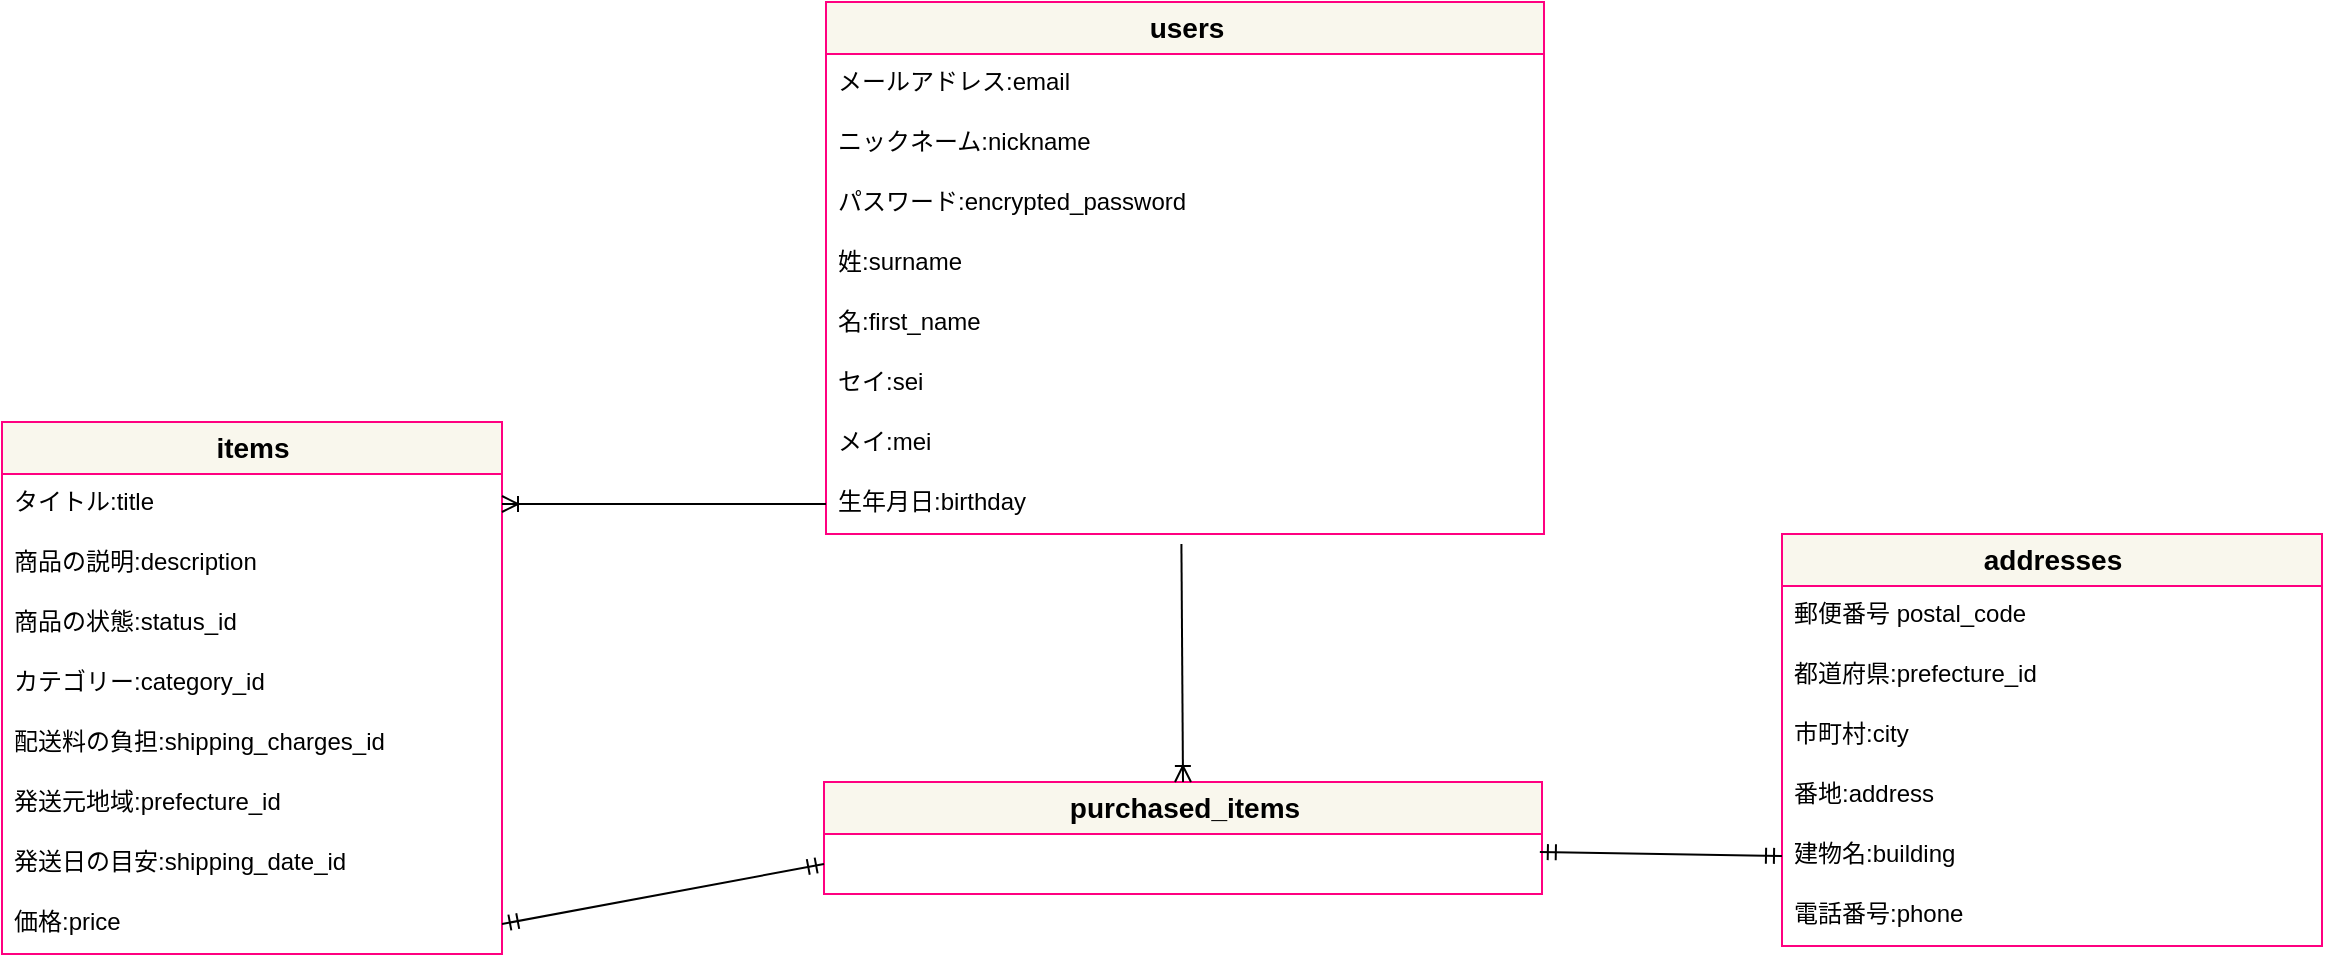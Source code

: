 <mxfile>
    <diagram id="pi56ZU3cPOmDDLXdVbHf" name="ページ1">
        <mxGraphModel dx="1350" dy="557" grid="1" gridSize="10" guides="1" tooltips="1" connect="1" arrows="1" fold="1" page="1" pageScale="1" pageWidth="1654" pageHeight="1169" math="0" shadow="0">
            <root>
                <mxCell id="0"/>
                <mxCell id="1" parent="0"/>
                <mxCell id="8" value="&lt;font color=&quot;#000000&quot;&gt;&lt;b&gt;items&lt;/b&gt;&lt;/font&gt;" style="swimlane;fontStyle=0;childLayout=stackLayout;horizontal=1;startSize=26;horizontalStack=0;resizeParent=1;resizeParentMax=0;resizeLast=0;collapsible=1;marginBottom=0;align=center;fontSize=14;strokeColor=#FF0080;fillColor=#f9f7ed;html=1;" parent="1" vertex="1">
                    <mxGeometry x="150" y="220" width="250" height="266" as="geometry"/>
                </mxCell>
                <mxCell id="11" value="タイトル:title" style="text;strokeColor=none;fillColor=none;spacingLeft=4;spacingRight=4;overflow=hidden;rotatable=0;points=[[0,0.5],[1,0.5]];portConstraint=eastwest;fontSize=12;" parent="8" vertex="1">
                    <mxGeometry y="26" width="250" height="30" as="geometry"/>
                </mxCell>
                <mxCell id="70" value="商品の説明:description" style="text;strokeColor=none;fillColor=none;spacingLeft=4;spacingRight=4;overflow=hidden;rotatable=0;points=[[0,0.5],[1,0.5]];portConstraint=eastwest;fontSize=12;" parent="8" vertex="1">
                    <mxGeometry y="56" width="250" height="30" as="geometry"/>
                </mxCell>
                <mxCell id="65" value="商品の状態:status_id" style="text;strokeColor=none;fillColor=none;spacingLeft=4;spacingRight=4;overflow=hidden;rotatable=0;points=[[0,0.5],[1,0.5]];portConstraint=eastwest;fontSize=12;" parent="8" vertex="1">
                    <mxGeometry y="86" width="250" height="30" as="geometry"/>
                </mxCell>
                <mxCell id="64" value="カテゴリー:category_id" style="text;strokeColor=none;fillColor=none;spacingLeft=4;spacingRight=4;overflow=hidden;rotatable=0;points=[[0,0.5],[1,0.5]];portConstraint=eastwest;fontSize=12;" parent="8" vertex="1">
                    <mxGeometry y="116" width="250" height="30" as="geometry"/>
                </mxCell>
                <mxCell id="66" value="配送料の負担:shipping_charges_id" style="text;strokeColor=none;fillColor=none;spacingLeft=4;spacingRight=4;overflow=hidden;rotatable=0;points=[[0,0.5],[1,0.5]];portConstraint=eastwest;fontSize=12;" parent="8" vertex="1">
                    <mxGeometry y="146" width="250" height="30" as="geometry"/>
                </mxCell>
                <mxCell id="67" value="発送元地域:prefecture_id" style="text;strokeColor=none;fillColor=none;spacingLeft=4;spacingRight=4;overflow=hidden;rotatable=0;points=[[0,0.5],[1,0.5]];portConstraint=eastwest;fontSize=12;" parent="8" vertex="1">
                    <mxGeometry y="176" width="250" height="30" as="geometry"/>
                </mxCell>
                <mxCell id="90" value="発送日の目安:shipping_date_id" style="text;strokeColor=none;fillColor=none;spacingLeft=4;spacingRight=4;overflow=hidden;rotatable=0;points=[[0,0.5],[1,0.5]];portConstraint=eastwest;fontSize=12;" vertex="1" parent="8">
                    <mxGeometry y="206" width="250" height="30" as="geometry"/>
                </mxCell>
                <mxCell id="68" value="価格:price" style="text;strokeColor=none;fillColor=none;spacingLeft=4;spacingRight=4;overflow=hidden;rotatable=0;points=[[0,0.5],[1,0.5]];portConstraint=eastwest;fontSize=12;" parent="8" vertex="1">
                    <mxGeometry y="236" width="250" height="30" as="geometry"/>
                </mxCell>
                <mxCell id="12" value="&lt;font color=&quot;#000000&quot;&gt;&lt;b&gt;purchased_items&lt;/b&gt;&lt;/font&gt;" style="swimlane;fontStyle=0;childLayout=stackLayout;horizontal=1;startSize=26;horizontalStack=0;resizeParent=1;resizeParentMax=0;resizeLast=0;collapsible=1;marginBottom=0;align=center;fontSize=14;strokeColor=#FF0080;fillColor=#f9f7ed;html=1;" parent="1" vertex="1">
                    <mxGeometry x="561" y="400" width="359" height="56" as="geometry"/>
                </mxCell>
                <mxCell id="16" value="&lt;font color=&quot;#000000&quot;&gt;addresses&lt;/font&gt;" style="swimlane;fontStyle=1;childLayout=stackLayout;horizontal=1;startSize=26;horizontalStack=0;resizeParent=1;resizeParentMax=0;resizeLast=0;collapsible=1;marginBottom=0;align=center;fontSize=14;strokeColor=#FF0080;fillColor=#f9f7ed;html=1;" parent="1" vertex="1">
                    <mxGeometry x="1040" y="276" width="270" height="206" as="geometry"/>
                </mxCell>
                <mxCell id="17" value="郵便番号 postal_code" style="text;strokeColor=none;fillColor=none;spacingLeft=4;spacingRight=4;overflow=hidden;rotatable=0;points=[[0,0.5],[1,0.5]];portConstraint=eastwest;fontSize=12;" parent="16" vertex="1">
                    <mxGeometry y="26" width="270" height="30" as="geometry"/>
                </mxCell>
                <mxCell id="18" value="都道府県:prefecture_id" style="text;strokeColor=none;fillColor=none;spacingLeft=4;spacingRight=4;overflow=hidden;rotatable=0;points=[[0,0.5],[1,0.5]];portConstraint=eastwest;fontSize=12;" parent="16" vertex="1">
                    <mxGeometry y="56" width="270" height="30" as="geometry"/>
                </mxCell>
                <mxCell id="19" value="市町村:city" style="text;strokeColor=none;fillColor=none;spacingLeft=4;spacingRight=4;overflow=hidden;rotatable=0;points=[[0,0.5],[1,0.5]];portConstraint=eastwest;fontSize=12;" parent="16" vertex="1">
                    <mxGeometry y="86" width="270" height="30" as="geometry"/>
                </mxCell>
                <mxCell id="72" value="番地:address" style="text;strokeColor=none;fillColor=none;spacingLeft=4;spacingRight=4;overflow=hidden;rotatable=0;points=[[0,0.5],[1,0.5]];portConstraint=eastwest;fontSize=12;" parent="16" vertex="1">
                    <mxGeometry y="116" width="270" height="30" as="geometry"/>
                </mxCell>
                <mxCell id="73" value="建物名:building" style="text;strokeColor=none;fillColor=none;spacingLeft=4;spacingRight=4;overflow=hidden;rotatable=0;points=[[0,0.5],[1,0.5]];portConstraint=eastwest;fontSize=12;" parent="16" vertex="1">
                    <mxGeometry y="146" width="270" height="30" as="geometry"/>
                </mxCell>
                <mxCell id="74" value="電話番号:phone" style="text;strokeColor=none;fillColor=none;spacingLeft=4;spacingRight=4;overflow=hidden;rotatable=0;points=[[0,0.5],[1,0.5]];portConstraint=eastwest;fontSize=12;" parent="16" vertex="1">
                    <mxGeometry y="176" width="270" height="30" as="geometry"/>
                </mxCell>
                <mxCell id="21" value="&lt;font color=&quot;#000000&quot;&gt;&lt;b&gt;users&lt;br&gt;&lt;/b&gt;&lt;/font&gt;" style="swimlane;fontStyle=0;childLayout=stackLayout;horizontal=1;startSize=26;horizontalStack=0;resizeParent=1;resizeParentMax=0;resizeLast=0;collapsible=1;marginBottom=0;align=center;fontSize=14;strokeColor=#FF0080;fillColor=#f9f7ed;html=1;" parent="1" vertex="1">
                    <mxGeometry x="562" y="10" width="359" height="266" as="geometry"/>
                </mxCell>
                <mxCell id="62" value="メールアドレス:email" style="text;strokeColor=none;fillColor=none;spacingLeft=4;spacingRight=4;overflow=hidden;rotatable=0;points=[[0,0.5],[1,0.5]];portConstraint=eastwest;fontSize=12;" parent="21" vertex="1">
                    <mxGeometry y="26" width="359" height="30" as="geometry"/>
                </mxCell>
                <mxCell id="22" value="ニックネーム:nickname" style="text;strokeColor=none;fillColor=none;spacingLeft=4;spacingRight=4;overflow=hidden;rotatable=0;points=[[0,0.5],[1,0.5]];portConstraint=eastwest;fontSize=12;" parent="21" vertex="1">
                    <mxGeometry y="56" width="359" height="30" as="geometry"/>
                </mxCell>
                <mxCell id="23" value="パスワード:encrypted_password &#10;&#10;" style="text;strokeColor=none;fillColor=none;spacingLeft=4;spacingRight=4;overflow=hidden;rotatable=0;points=[[0,0.5],[1,0.5]];portConstraint=eastwest;fontSize=12;" parent="21" vertex="1">
                    <mxGeometry y="86" width="359" height="30" as="geometry"/>
                </mxCell>
                <mxCell id="24" value="姓:surname" style="text;strokeColor=none;fillColor=none;spacingLeft=4;spacingRight=4;overflow=hidden;rotatable=0;points=[[0,0.5],[1,0.5]];portConstraint=eastwest;fontSize=12;" parent="21" vertex="1">
                    <mxGeometry y="116" width="359" height="30" as="geometry"/>
                </mxCell>
                <mxCell id="52" value="名:first_name" style="text;strokeColor=none;fillColor=none;spacingLeft=4;spacingRight=4;overflow=hidden;rotatable=0;points=[[0,0.5],[1,0.5]];portConstraint=eastwest;fontSize=12;" parent="21" vertex="1">
                    <mxGeometry y="146" width="359" height="30" as="geometry"/>
                </mxCell>
                <mxCell id="53" value="セイ:sei" style="text;strokeColor=none;fillColor=none;spacingLeft=4;spacingRight=4;overflow=hidden;rotatable=0;points=[[0,0.5],[1,0.5]];portConstraint=eastwest;fontSize=12;" parent="21" vertex="1">
                    <mxGeometry y="176" width="359" height="30" as="geometry"/>
                </mxCell>
                <mxCell id="55" value="メイ:mei" style="text;strokeColor=none;fillColor=none;spacingLeft=4;spacingRight=4;overflow=hidden;rotatable=0;points=[[0,0.5],[1,0.5]];portConstraint=eastwest;fontSize=12;" parent="21" vertex="1">
                    <mxGeometry y="206" width="359" height="30" as="geometry"/>
                </mxCell>
                <mxCell id="61" value="生年月日:birthday" style="text;strokeColor=none;fillColor=none;spacingLeft=4;spacingRight=4;overflow=hidden;rotatable=0;points=[[0,0.5],[1,0.5]];portConstraint=eastwest;fontSize=12;" parent="21" vertex="1">
                    <mxGeometry y="236" width="359" height="30" as="geometry"/>
                </mxCell>
                <mxCell id="81" value="" style="fontSize=12;html=1;endArrow=ERoneToMany;jumpSize=20;strokeWidth=1;entryX=1;entryY=0.5;entryDx=0;entryDy=0;exitX=0;exitY=0.5;exitDx=0;exitDy=0;" parent="1" source="61" target="11" edge="1">
                    <mxGeometry width="100" height="100" relative="1" as="geometry">
                        <mxPoint x="540" y="261" as="sourcePoint"/>
                        <mxPoint x="410" y="261" as="targetPoint"/>
                    </mxGeometry>
                </mxCell>
                <mxCell id="84" value="" style="fontSize=12;html=1;endArrow=ERoneToMany;strokeWidth=1;entryX=0.5;entryY=0;entryDx=0;entryDy=0;exitX=0.495;exitY=1.167;exitDx=0;exitDy=0;exitPerimeter=0;" parent="1" source="61" target="12" edge="1">
                    <mxGeometry width="100" height="100" relative="1" as="geometry">
                        <mxPoint x="410" y="370" as="sourcePoint"/>
                        <mxPoint x="400" y="390" as="targetPoint"/>
                    </mxGeometry>
                </mxCell>
                <mxCell id="85" value="" style="fontSize=12;html=1;endArrow=ERmandOne;startArrow=ERmandOne;strokeWidth=1;entryX=0;entryY=0.5;entryDx=0;entryDy=0;exitX=0.997;exitY=0.3;exitDx=0;exitDy=0;exitPerimeter=0;" parent="1" target="73" edge="1">
                    <mxGeometry width="100" height="100" relative="1" as="geometry">
                        <mxPoint x="918.923" y="435" as="sourcePoint"/>
                        <mxPoint x="798" y="442" as="targetPoint"/>
                    </mxGeometry>
                </mxCell>
                <mxCell id="88" value="" style="fontSize=12;html=1;endArrow=ERmandOne;startArrow=ERmandOne;strokeWidth=1;entryX=0;entryY=0.5;entryDx=0;entryDy=0;exitX=1;exitY=0.5;exitDx=0;exitDy=0;" parent="1" source="68" edge="1">
                    <mxGeometry width="100" height="100" relative="1" as="geometry">
                        <mxPoint x="400" y="441" as="sourcePoint"/>
                        <mxPoint x="561" y="441" as="targetPoint"/>
                    </mxGeometry>
                </mxCell>
            </root>
        </mxGraphModel>
    </diagram>
</mxfile>